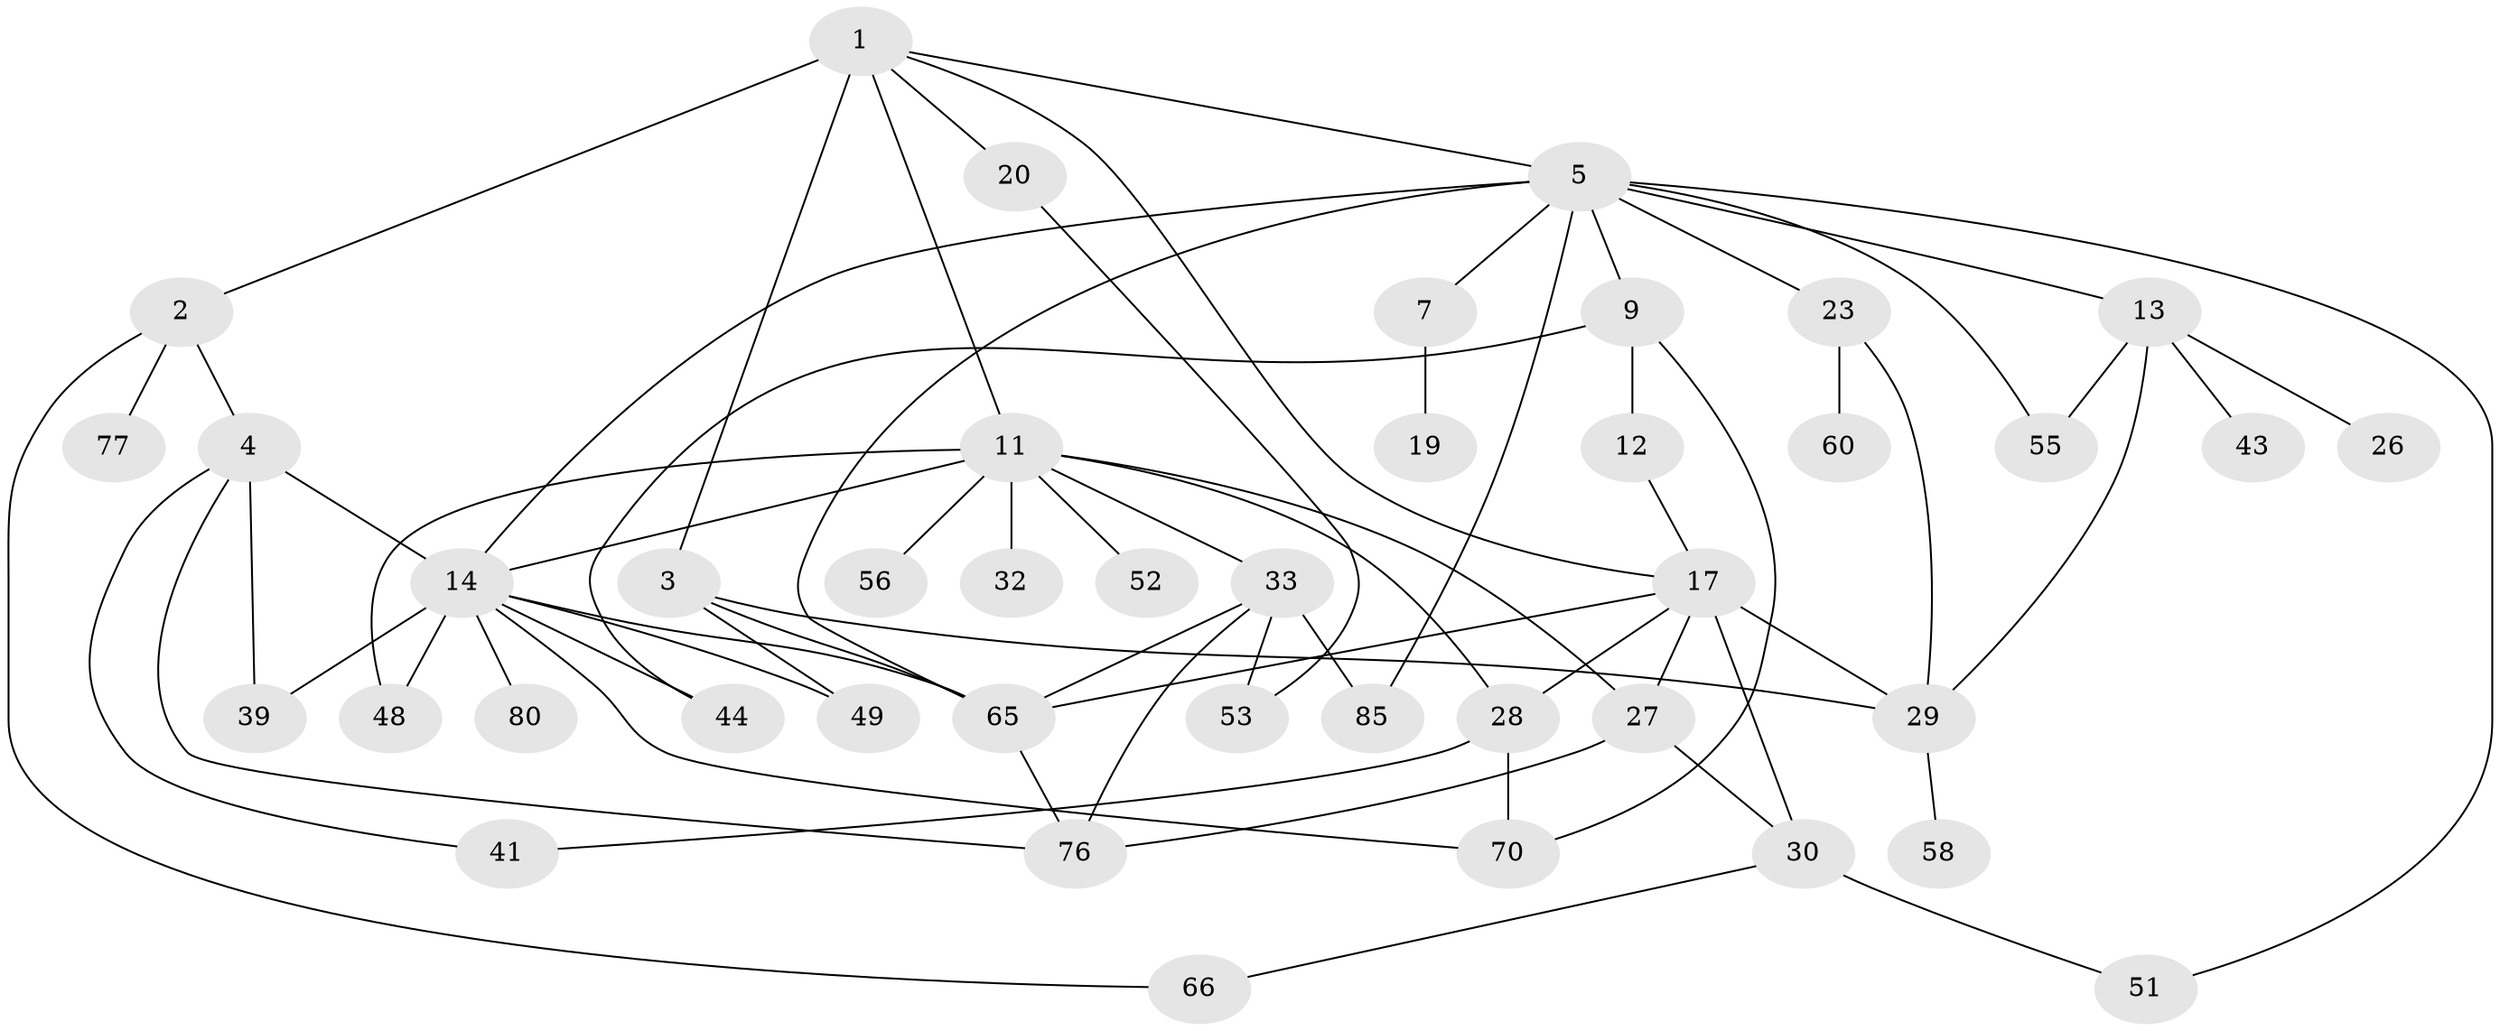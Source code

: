 // original degree distribution, {6: 0.011764705882352941, 4: 0.15294117647058825, 5: 0.047058823529411764, 3: 0.27058823529411763, 2: 0.3176470588235294, 7: 0.023529411764705882, 1: 0.17647058823529413}
// Generated by graph-tools (version 1.1) at 2025/13/03/09/25 04:13:29]
// undirected, 42 vertices, 69 edges
graph export_dot {
graph [start="1"]
  node [color=gray90,style=filled];
  1;
  2;
  3 [super="+6+72"];
  4 [super="+47+25"];
  5 [super="+8"];
  7;
  9 [super="+15+21"];
  11 [super="+16+31"];
  12;
  13 [super="+18"];
  14 [super="+78+63+62+40"];
  17 [super="+74+24+22+69+50"];
  19;
  20;
  23;
  26;
  27 [super="+59"];
  28 [super="+38"];
  29 [super="+35"];
  30 [super="+37"];
  32;
  33 [super="+71"];
  39 [super="+79"];
  41 [super="+46+73"];
  43;
  44;
  48 [super="+84+54"];
  49;
  51;
  52;
  53 [super="+57"];
  55;
  56;
  58;
  60;
  65 [super="+67+68"];
  66 [super="+75"];
  70;
  76 [super="+81"];
  77;
  80;
  85;
  1 -- 2;
  1 -- 3;
  1 -- 5;
  1 -- 11;
  1 -- 20;
  1 -- 17;
  2 -- 4;
  2 -- 77;
  2 -- 66;
  3 -- 49;
  3 -- 65 [weight=2];
  3 -- 29;
  4 -- 41;
  4 -- 14;
  4 -- 39;
  4 -- 76;
  5 -- 7;
  5 -- 9;
  5 -- 55;
  5 -- 65;
  5 -- 51;
  5 -- 85;
  5 -- 23;
  5 -- 13;
  5 -- 14;
  7 -- 19;
  9 -- 12;
  9 -- 44;
  9 -- 70;
  11 -- 28;
  11 -- 32;
  11 -- 33;
  11 -- 52;
  11 -- 27;
  11 -- 14;
  11 -- 56;
  11 -- 48;
  12 -- 17;
  13 -- 26;
  13 -- 29;
  13 -- 55;
  13 -- 43;
  14 -- 48;
  14 -- 44;
  14 -- 39;
  14 -- 65;
  14 -- 49;
  14 -- 80;
  14 -- 70;
  17 -- 65;
  17 -- 27;
  17 -- 30 [weight=2];
  17 -- 29 [weight=2];
  17 -- 28;
  20 -- 53;
  23 -- 60;
  23 -- 29;
  27 -- 76;
  27 -- 30;
  28 -- 70;
  28 -- 41;
  29 -- 58;
  30 -- 66;
  30 -- 51;
  33 -- 65;
  33 -- 85;
  33 -- 76;
  33 -- 53;
  65 -- 76;
}
